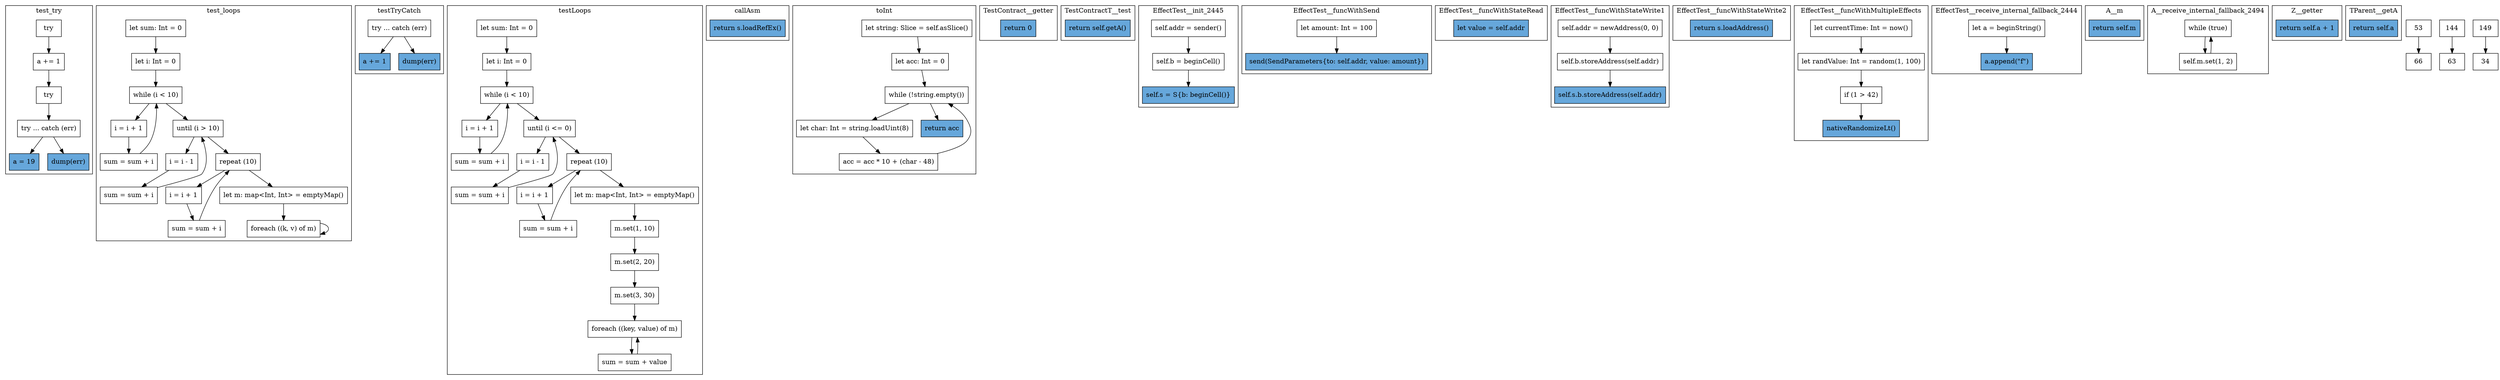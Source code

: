 digraph "syntax" {
    node [shape=box];
    subgraph "cluster_test_try" {
        label="test_try";
        "test_try_71" [label="try"];
        "test_try_72" [label="a += 1"];
        "test_try_73" [label="try"];
        "test_try_74" [label="try ... catch (err)"];
        "test_try_75" [label="a = 19",style=filled,fillcolor="#66A7DB"];
        "test_try_76" [label="dump(err)",style=filled,fillcolor="#66A7DB"];
        "test_try_71" -> "test_try_72";
        "test_try_72" -> "test_try_73";
        "test_try_73" -> "test_try_74";
        "test_try_74" -> "test_try_75";
        "test_try_74" -> "test_try_76";
    }
    subgraph "cluster_test_loops" {
        label="test_loops";
        "test_loops_77" [label="let sum: Int = 0"];
        "test_loops_78" [label="let i: Int = 0"];
        "test_loops_79" [label="while (i < 10)"];
        "test_loops_80" [label="i = i + 1"];
        "test_loops_81" [label="sum = sum + i"];
        "test_loops_82" [label="until (i > 10)"];
        "test_loops_83" [label="i = i - 1"];
        "test_loops_84" [label="sum = sum + i"];
        "test_loops_85" [label="repeat (10)"];
        "test_loops_86" [label="i = i + 1"];
        "test_loops_87" [label="sum = sum + i"];
        "test_loops_88" [label="let m: map<Int, Int> = emptyMap()"];
        "test_loops_89" [label="foreach ((k, v) of m)"];
        "test_loops_77" -> "test_loops_78";
        "test_loops_78" -> "test_loops_79";
        "test_loops_79" -> "test_loops_80";
        "test_loops_80" -> "test_loops_81";
        "test_loops_81" -> "test_loops_79";
        "test_loops_79" -> "test_loops_82";
        "test_loops_82" -> "test_loops_83";
        "test_loops_83" -> "test_loops_84";
        "test_loops_84" -> "test_loops_82";
        "test_loops_82" -> "test_loops_85";
        "test_loops_85" -> "test_loops_86";
        "test_loops_86" -> "test_loops_87";
        "test_loops_87" -> "test_loops_85";
        "test_loops_85" -> "test_loops_88";
        "test_loops_88" -> "test_loops_89";
        "test_loops_89" -> "test_loops_89";
    }
    subgraph "cluster_testTryCatch" {
        label="testTryCatch";
        "testTryCatch_90" [label="try ... catch (err)"];
        "testTryCatch_91" [label="a += 1",style=filled,fillcolor="#66A7DB"];
        "testTryCatch_92" [label="dump(err)",style=filled,fillcolor="#66A7DB"];
        "testTryCatch_90" -> "testTryCatch_91";
        "testTryCatch_90" -> "testTryCatch_92";
    }
    subgraph "cluster_testLoops" {
        label="testLoops";
        "testLoops_93" [label="let sum: Int = 0"];
        "testLoops_94" [label="let i: Int = 0"];
        "testLoops_95" [label="while (i < 10)"];
        "testLoops_96" [label="i = i + 1"];
        "testLoops_97" [label="sum = sum + i"];
        "testLoops_98" [label="until (i <= 0)"];
        "testLoops_99" [label="i = i - 1"];
        "testLoops_100" [label="sum = sum + i"];
        "testLoops_101" [label="repeat (10)"];
        "testLoops_102" [label="i = i + 1"];
        "testLoops_103" [label="sum = sum + i"];
        "testLoops_104" [label="let m: map<Int, Int> = emptyMap()"];
        "testLoops_105" [label="m.set(1, 10)"];
        "testLoops_106" [label="m.set(2, 20)"];
        "testLoops_107" [label="m.set(3, 30)"];
        "testLoops_108" [label="foreach ((key, value) of m)"];
        "testLoops_109" [label="sum = sum + value"];
        "testLoops_93" -> "testLoops_94";
        "testLoops_94" -> "testLoops_95";
        "testLoops_95" -> "testLoops_96";
        "testLoops_96" -> "testLoops_97";
        "testLoops_97" -> "testLoops_95";
        "testLoops_95" -> "testLoops_98";
        "testLoops_98" -> "testLoops_99";
        "testLoops_99" -> "testLoops_100";
        "testLoops_100" -> "testLoops_98";
        "testLoops_98" -> "testLoops_101";
        "testLoops_101" -> "testLoops_102";
        "testLoops_102" -> "testLoops_103";
        "testLoops_103" -> "testLoops_101";
        "testLoops_101" -> "testLoops_104";
        "testLoops_104" -> "testLoops_105";
        "testLoops_105" -> "testLoops_106";
        "testLoops_106" -> "testLoops_107";
        "testLoops_107" -> "testLoops_108";
        "testLoops_108" -> "testLoops_109";
        "testLoops_109" -> "testLoops_108";
    }
    subgraph "cluster_callAsm" {
        label="callAsm";
        "callAsm_110" [label="return s.loadRefEx()",style=filled,fillcolor="#66A7DB"];
    }
    subgraph "cluster_toInt" {
        label="toInt";
        "toInt_111" [label="let string: Slice = self.asSlice()"];
        "toInt_112" [label="let acc: Int = 0"];
        "toInt_113" [label="while (!string.empty())"];
        "toInt_114" [label="let char: Int = string.loadUint(8)"];
        "toInt_115" [label="acc = acc * 10 + (char - 48)"];
        "toInt_116" [label="return acc",style=filled,fillcolor="#66A7DB"];
        "toInt_111" -> "toInt_112";
        "toInt_112" -> "toInt_113";
        "toInt_113" -> "toInt_114";
        "toInt_114" -> "toInt_115";
        "toInt_115" -> "toInt_113";
        "toInt_113" -> "toInt_116";
    }
    subgraph "cluster_TestContract__getter" {
        label="TestContract__getter";
        "TestContract__getter_134" [label="return 0",style=filled,fillcolor="#66A7DB"];
    }
    subgraph "cluster_TestContractF__test" {
        label="TestContractF__test";
    }
    subgraph "cluster_TestContractT__test" {
        label="TestContractT__test";
        "TestContractT__test_137" [label="return self.getA()",style=filled,fillcolor="#66A7DB"];
    }
    subgraph "cluster_TestContractT__receive_external_fallback_2121" {
        label="TestContractT__receive_external_fallback_2121";
    }
    subgraph "cluster_EffectTest__init_2445" {
        label="EffectTest__init_2445";
        "EffectTest__init_2445_138" [label="self.addr = sender()"];
        "EffectTest__init_2445_139" [label="self.b = beginCell()"];
        "EffectTest__init_2445_140" [label="self.s = S{b: beginCell()}",style=filled,fillcolor="#66A7DB"];
        "EffectTest__init_2445_138" -> "EffectTest__init_2445_139";
        "EffectTest__init_2445_139" -> "EffectTest__init_2445_140";
    }
    subgraph "cluster_EffectTest__funcWithSend" {
        label="EffectTest__funcWithSend";
        "EffectTest__funcWithSend_141" [label="let amount: Int = 100"];
        "EffectTest__funcWithSend_142" [label="send(SendParameters{to: self.addr, value: amount})",style=filled,fillcolor="#66A7DB"];
        "EffectTest__funcWithSend_141" -> "EffectTest__funcWithSend_142";
    }
    subgraph "cluster_EffectTest__funcWithStateRead" {
        label="EffectTest__funcWithStateRead";
        "EffectTest__funcWithStateRead_143" [label="let value = self.addr",style=filled,fillcolor="#66A7DB"];
    }
    subgraph "cluster_EffectTest__funcWithStateWrite1" {
        label="EffectTest__funcWithStateWrite1";
        "EffectTest__funcWithStateWrite1_144" [label="self.addr = newAddress(0, 0)"];
        "EffectTest__funcWithStateWrite1_145" [label="self.b.storeAddress(self.addr)"];
        "EffectTest__funcWithStateWrite1_146" [label="self.s.b.storeAddress(self.addr)",style=filled,fillcolor="#66A7DB"];
        "EffectTest__funcWithStateWrite1_144" -> "EffectTest__funcWithStateWrite1_145";
        "EffectTest__funcWithStateWrite1_145" -> "EffectTest__funcWithStateWrite1_146";
    }
    subgraph "cluster_EffectTest__funcWithStateWrite2" {
        label="EffectTest__funcWithStateWrite2";
        "EffectTest__funcWithStateWrite2_147" [label="return s.loadAddress()",style=filled,fillcolor="#66A7DB"];
    }
    subgraph "cluster_EffectTest__funcWithMultipleEffects" {
        label="EffectTest__funcWithMultipleEffects";
        "EffectTest__funcWithMultipleEffects_148" [label="let currentTime: Int = now()"];
        "EffectTest__funcWithMultipleEffects_149" [label="let randValue: Int = random(1, 100)"];
        "EffectTest__funcWithMultipleEffects_150" [label="if (1 > 42)"];
        "EffectTest__funcWithMultipleEffects_151" [label="nativeRandomizeLt()",style=filled,fillcolor="#66A7DB"];
        "EffectTest__funcWithMultipleEffects_148" -> "EffectTest__funcWithMultipleEffects_149";
        "EffectTest__funcWithMultipleEffects_149" -> "EffectTest__funcWithMultipleEffects_150";
        "EffectTest__funcWithMultipleEffects_150" -> "EffectTest__funcWithMultipleEffects_151";
    }
    subgraph "cluster_EffectTest__receive_internal_fallback_2444" {
        label="EffectTest__receive_internal_fallback_2444";
        "EffectTest__receive_internal_fallback_2444_152" [label="let a = beginString()"];
        "EffectTest__receive_internal_fallback_2444_153" [label="a.append(\"f\")",style=filled,fillcolor="#66A7DB"];
        "EffectTest__receive_internal_fallback_2444_152" -> "EffectTest__receive_internal_fallback_2444_153";
    }
    subgraph "cluster_A__m" {
        label="A__m";
        "A__m_154" [label="return self.m",style=filled,fillcolor="#66A7DB"];
    }
    subgraph "cluster_A__receive_internal_fallback_2494" {
        label="A__receive_internal_fallback_2494";
        "A__receive_internal_fallback_2494_155" [label="while (true)"];
        "A__receive_internal_fallback_2494_156" [label="self.m.set(1, 2)"];
        "A__receive_internal_fallback_2494_155" -> "A__receive_internal_fallback_2494_156";
        "A__receive_internal_fallback_2494_156" -> "A__receive_internal_fallback_2494_155";
    }
    subgraph "cluster_ContractParams__receive_internal_fallback_2548" {
        label="ContractParams__receive_internal_fallback_2548";
    }
    subgraph "cluster_Z__getter" {
        label="Z__getter";
        "Z__getter_135" [label="return self.a + 1",style=filled,fillcolor="#66A7DB"];
    }
    subgraph "cluster_TParent__getA" {
        label="TParent__getA";
        "TParent__getA_136" [label="return self.a",style=filled,fillcolor="#66A7DB"];
    }
"53" -> "66";
"144" -> "63";
"149" -> "34";
}
